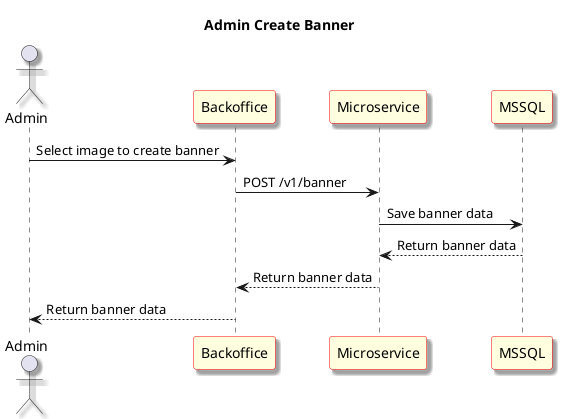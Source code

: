 @startuml Admin Create Banner
skinparam shadowing true
skinparam sequence {
	ParticipantBackgroundColor LightYellow
	ParticipantBorderColor red
}
Title: Admin Create Banner
actor "Admin" as User1
participant "Backoffice" as Frontend
participant "Microservice" as Microservice
participant "MSSQL" as Database

User1 -> Frontend: Select image to create banner

Frontend -> Microservice: POST /v1/banner

Microservice -> Database: Save banner data

Database --> Microservice: Return banner data

Microservice --> Frontend: Return banner data

Frontend --> User1: Return banner data


@enduml